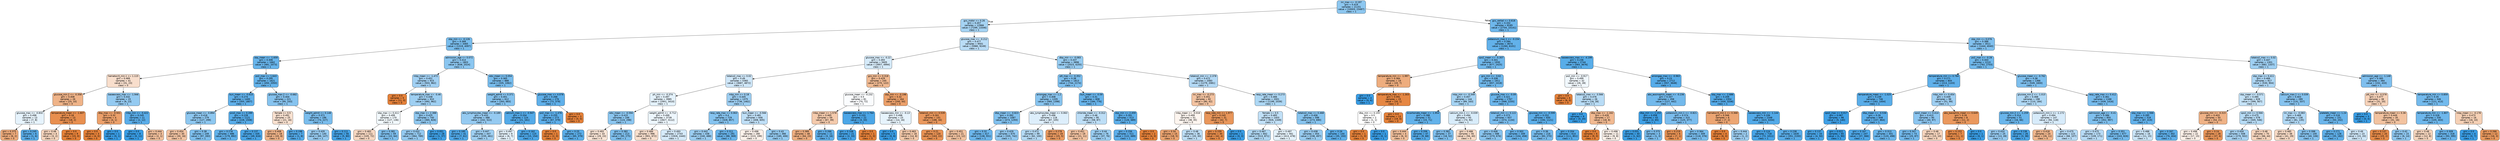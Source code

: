 digraph Tree {
node [shape=box, style="filled, rounded", color="black", fontname="helvetica"] ;
edge [fontname="helvetica"] ;
0 [label="inr_max <= -0.197\ngini = 0.419\nsamples = 21151\nvalue = [10003, 23487]\nclass = 1", fillcolor="#8dc7f0"] ;
1 [label="gcs_motor <= 0.26\ngini = 0.457\nsamples = 12966\nvalue = [7299, 13346]\nclass = 1", fillcolor="#a5d3f3"] ;
0 -> 1 [labeldistance=2.5, labelangle=45, headlabel="True"] ;
2 [label="sbp_min <= -0.126\ngini = 0.368\nsamples = 3465\nvalue = [1319, 4097]\nclass = 1", fillcolor="#79bded"] ;
1 -> 2 ;
3 [label="sbp_mean <= -1.659\ngini = 0.306\nsamples = 1662\nvalue = [481, 2073]\nclass = 1", fillcolor="#67b4eb"] ;
2 -> 3 ;
4 [label="hematocrit_min.1 <= 1.115\ngini = 0.489\nsamples = 41\nvalue = [31, 23]\nclass = 0", fillcolor="#f8decc"] ;
3 -> 4 ;
5 [label="glucose_min.2 <= -0.358\ngini = 0.408\nsamples = 26\nvalue = [25, 10]\nclass = 0", fillcolor="#efb388"] ;
4 -> 5 ;
6 [label="glucose_max <= -0.832\ngini = 0.498\nsamples = 13\nvalue = [7, 8]\nclass = 1", fillcolor="#e6f3fc"] ;
5 -> 6 ;
7 [label="gini = 0.375\nsamples = 7\nvalue = [6, 2]\nclass = 0", fillcolor="#eeab7b"] ;
6 -> 7 ;
8 [label="gini = 0.245\nsamples = 6\nvalue = [1, 6]\nclass = 1", fillcolor="#5aade9"] ;
6 -> 8 ;
9 [label="temperature_mean <= -1.607\ngini = 0.18\nsamples = 13\nvalue = [18, 2]\nclass = 0", fillcolor="#e88f4f"] ;
5 -> 9 ;
10 [label="gini = 0.48\nsamples = 4\nvalue = [3, 2]\nclass = 0", fillcolor="#f6d5bd"] ;
9 -> 10 ;
11 [label="gini = 0.0\nsamples = 9\nvalue = [15, 0]\nclass = 0", fillcolor="#e58139"] ;
9 -> 11 ;
12 [label="baseexcess_max <= -1.946\ngini = 0.432\nsamples = 15\nvalue = [6, 13]\nclass = 1", fillcolor="#94caf1"] ;
4 -> 12 ;
13 [label="dbp_max <= -0.501\ngini = 0.32\nsamples = 4\nvalue = [4, 1]\nclass = 0", fillcolor="#eca06a"] ;
12 -> 13 ;
14 [label="gini = 0.0\nsamples = 3\nvalue = [4, 0]\nclass = 0", fillcolor="#e58139"] ;
13 -> 14 ;
15 [label="gini = 0.0\nsamples = 1\nvalue = [0, 1]\nclass = 1", fillcolor="#399de5"] ;
13 -> 15 ;
16 [label="mbp_min <= -0.422\ngini = 0.245\nsamples = 11\nvalue = [2, 12]\nclass = 1", fillcolor="#5aade9"] ;
12 -> 16 ;
17 [label="gini = 0.0\nsamples = 8\nvalue = [0, 11]\nclass = 1", fillcolor="#399de5"] ;
16 -> 17 ;
18 [label="gini = 0.444\nsamples = 3\nvalue = [2, 1]\nclass = 0", fillcolor="#f2c09c"] ;
16 -> 18 ;
19 [label="po2_max <= 1.643\ngini = 0.295\nsamples = 1621\nvalue = [450, 2050]\nclass = 1", fillcolor="#64b3eb"] ;
3 -> 19 ;
20 [label="bun_mean <= -0.615\ngini = 0.274\nsamples = 1400\nvalue = [355, 1807]\nclass = 1", fillcolor="#60b0ea"] ;
19 -> 20 ;
21 [label="glucose_mean <= -0.894\ngini = 0.418\nsamples = 279\nvalue = [127, 299]\nclass = 1", fillcolor="#8dc7f0"] ;
20 -> 21 ;
22 [label="gini = 0.454\nsamples = 30\nvalue = [30, 16]\nclass = 0", fillcolor="#f3c4a3"] ;
21 -> 22 ;
23 [label="gini = 0.38\nsamples = 249\nvalue = [97, 283]\nclass = 1", fillcolor="#7dbfee"] ;
21 -> 23 ;
24 [label="pco2_max <= 0.289\ngini = 0.228\nsamples = 1121\nvalue = [228, 1508]\nclass = 1", fillcolor="#57ace9"] ;
20 -> 24 ;
25 [label="gini = 0.278\nsamples = 686\nvalue = [179, 892]\nclass = 1", fillcolor="#61b1ea"] ;
24 -> 25 ;
26 [label="gini = 0.137\nsamples = 435\nvalue = [49, 616]\nclass = 1", fillcolor="#49a5e7"] ;
24 -> 26 ;
27 [label="glucose_max.2 <= -0.682\ngini = 0.404\nsamples = 221\nvalue = [95, 243]\nclass = 1", fillcolor="#86c3ef"] ;
19 -> 27 ;
28 [label="female <= 0.5\ngini = 0.491\nsamples = 25\nvalue = [21, 16]\nclass = 0", fillcolor="#f9e1d0"] ;
27 -> 28 ;
29 [label="gini = 0.408\nsamples = 18\nvalue = [20, 8]\nclass = 0", fillcolor="#efb388"] ;
28 -> 29 ;
30 [label="gini = 0.198\nsamples = 7\nvalue = [1, 8]\nclass = 1", fillcolor="#52a9e8"] ;
28 -> 30 ;
31 [label="weight_admit <= 0.148\ngini = 0.371\nsamples = 196\nvalue = [74, 227]\nclass = 1", fillcolor="#7abded"] ;
27 -> 31 ;
32 [label="gini = 0.435\nsamples = 140\nvalue = [69, 147]\nclass = 1", fillcolor="#96cbf1"] ;
31 -> 32 ;
33 [label="gini = 0.111\nsamples = 56\nvalue = [5, 80]\nclass = 1", fillcolor="#45a3e7"] ;
31 -> 33 ;
34 [label="admission_age <= 0.072\ngini = 0.414\nsamples = 1803\nvalue = [838, 2024]\nclass = 1", fillcolor="#8bc6f0"] ;
2 -> 34 ;
35 [label="mbp_mean <= -1.472\ngini = 0.451\nsamples = 915\nvalue = [503, 962]\nclass = 1", fillcolor="#a1d0f3"] ;
34 -> 35 ;
36 [label="gini = 0.0\nsamples = 5\nvalue = [11, 0]\nclass = 0", fillcolor="#e58139"] ;
35 -> 36 ;
37 [label="temperature_max <= -0.46\ngini = 0.448\nsamples = 910\nvalue = [492, 962]\nclass = 1", fillcolor="#9ecff2"] ;
35 -> 37 ;
38 [label="sbp_max <= 0.411\ngini = 0.499\nsamples = 170\nvalue = [127, 136]\nclass = 1", fillcolor="#f2f9fd"] ;
37 -> 38 ;
39 [label="gini = 0.483\nsamples = 111\nvalue = [105, 72]\nclass = 0", fillcolor="#f7d7c1"] ;
38 -> 39 ;
40 [label="gini = 0.381\nsamples = 59\nvalue = [22, 64]\nclass = 1", fillcolor="#7dbfee"] ;
38 -> 40 ;
41 [label="sbp_max <= 2.388\ngini = 0.425\nsamples = 740\nvalue = [365, 826]\nclass = 1", fillcolor="#90c8f0"] ;
37 -> 41 ;
42 [label="gini = 0.432\nsamples = 712\nvalue = [364, 789]\nclass = 1", fillcolor="#94caf1"] ;
41 -> 42 ;
43 [label="gini = 0.051\nsamples = 28\nvalue = [1, 37]\nclass = 1", fillcolor="#3ea0e6"] ;
41 -> 43 ;
44 [label="wbc_mean <= 0.054\ngini = 0.365\nsamples = 888\nvalue = [335, 1062]\nclass = 1", fillcolor="#77bced"] ;
34 -> 44 ;
45 [label="weight_admit <= 0.371\ngini = 0.401\nsamples = 612\nvalue = [263, 683]\nclass = 1", fillcolor="#85c3ef"] ;
44 -> 45 ;
46 [label="abs_lymphocytes_mean <= -0.189\ngini = 0.433\nsamples = 488\nvalue = [242, 522]\nclass = 1", fillcolor="#95caf1"] ;
45 -> 46 ;
47 [label="gini = 0.185\nsamples = 41\nvalue = [7, 61]\nclass = 1", fillcolor="#50a8e8"] ;
46 -> 47 ;
48 [label="gini = 0.447\nsamples = 447\nvalue = [235, 461]\nclass = 1", fillcolor="#9ecff2"] ;
46 -> 48 ;
49 [label="calcium_max.1 <= -0.947\ngini = 0.204\nsamples = 124\nvalue = [21, 161]\nclass = 1", fillcolor="#53aae8"] ;
45 -> 49 ;
50 [label="gini = 0.497\nsamples = 9\nvalue = [6, 7]\nclass = 1", fillcolor="#e3f1fb"] ;
49 -> 50 ;
51 [label="gini = 0.162\nsamples = 115\nvalue = [15, 154]\nclass = 1", fillcolor="#4ca7e8"] ;
49 -> 51 ;
52 [label="glucose_max <= 4.078\ngini = 0.268\nsamples = 276\nvalue = [72, 379]\nclass = 1", fillcolor="#5fb0ea"] ;
44 -> 52 ;
53 [label="po2_max <= -1.476\ngini = 0.255\nsamples = 273\nvalue = [67, 379]\nclass = 1", fillcolor="#5caeea"] ;
52 -> 53 ;
54 [label="gini = 0.0\nsamples = 1\nvalue = [2, 0]\nclass = 0", fillcolor="#e58139"] ;
53 -> 54 ;
55 [label="gini = 0.25\nsamples = 272\nvalue = [65, 379]\nclass = 1", fillcolor="#5baee9"] ;
53 -> 55 ;
56 [label="gini = 0.0\nsamples = 3\nvalue = [5, 0]\nclass = 0", fillcolor="#e58139"] ;
52 -> 56 ;
57 [label="glucose_max <= -0.212\ngini = 0.477\nsamples = 9501\nvalue = [5980, 9249]\nclass = 1", fillcolor="#b9dcf6"] ;
1 -> 57 ;
58 [label="glucose_max <= -0.22\ngini = 0.493\nsamples = 5605\nvalue = [3957, 4994]\nclass = 1", fillcolor="#d6ebfa"] ;
57 -> 58 ;
59 [label="totalco2_max <= 0.02\ngini = 0.49\nsamples = 5360\nvalue = [3687, 4872]\nclass = 1", fillcolor="#cfe7f9"] ;
58 -> 59 ;
60 [label="ph_min <= -0.374\ngini = 0.497\nsamples = 3985\nvalue = [2951, 3410]\nclass = 1", fillcolor="#e4f2fc"] ;
59 -> 60 ;
61 [label="wbc_mean <= -0.594\ngini = 0.415\nsamples = 246\nvalue = [124, 298]\nclass = 1", fillcolor="#8bc6f0"] ;
60 -> 61 ;
62 [label="gini = 0.493\nsamples = 33\nvalue = [29, 23]\nclass = 0", fillcolor="#fae5d6"] ;
61 -> 62 ;
63 [label="gini = 0.382\nsamples = 213\nvalue = [95, 275]\nclass = 1", fillcolor="#7dbfee"] ;
61 -> 63 ;
64 [label="weight_admit <= -0.712\ngini = 0.499\nsamples = 3739\nvalue = [2827, 3112]\nclass = 1", fillcolor="#edf6fd"] ;
60 -> 64 ;
65 [label="gini = 0.489\nsamples = 996\nvalue = [901, 672]\nclass = 0", fillcolor="#f8dfcd"] ;
64 -> 65 ;
66 [label="gini = 0.493\nsamples = 2743\nvalue = [1926, 2440]\nclass = 1", fillcolor="#d5eafa"] ;
64 -> 66 ;
67 [label="mbp_min <= 0.18\ngini = 0.445\nsamples = 1375\nvalue = [736, 1462]\nclass = 1", fillcolor="#9dcef2"] ;
59 -> 67 ;
68 [label="resp_rate_max <= 0.063\ngini = 0.4\nsamples = 729\nvalue = [328, 857]\nclass = 1", fillcolor="#85c3ef"] ;
67 -> 68 ;
69 [label="gini = 0.442\nsamples = 438\nvalue = [240, 488]\nclass = 1", fillcolor="#9acdf2"] ;
68 -> 69 ;
70 [label="gini = 0.311\nsamples = 291\nvalue = [88, 369]\nclass = 1", fillcolor="#68b4eb"] ;
68 -> 70 ;
71 [label="bun_mean <= -0.566\ngini = 0.481\nsamples = 646\nvalue = [408, 605]\nclass = 1", fillcolor="#bfdff7"] ;
67 -> 71 ;
72 [label="gini = 0.498\nsamples = 280\nvalue = [223, 199]\nclass = 0", fillcolor="#fcf1ea"] ;
71 -> 72 ;
73 [label="gini = 0.43\nsamples = 366\nvalue = [185, 406]\nclass = 1", fillcolor="#93caf1"] ;
71 -> 73 ;
74 [label="gcs_min <= 0.318\ngini = 0.429\nsamples = 245\nvalue = [270, 122]\nclass = 0", fillcolor="#f1ba92"] ;
58 -> 74 ;
75 [label="glucose_mean <= -0.232\ngini = 0.5\nsamples = 81\nvalue = [70, 72]\nclass = 1", fillcolor="#fafcfe"] ;
74 -> 75 ;
76 [label="mbp_mean <= 1.578\ngini = 0.465\nsamples = 59\nvalue = [67, 39]\nclass = 0", fillcolor="#f4caac"] ;
75 -> 76 ;
77 [label="gini = 0.389\nsamples = 48\nvalue = [64, 23]\nclass = 0", fillcolor="#eeae80"] ;
76 -> 77 ;
78 [label="gini = 0.266\nsamples = 11\nvalue = [3, 16]\nclass = 1", fillcolor="#5eafea"] ;
76 -> 78 ;
79 [label="baseexcess_max <= 1.764\ngini = 0.153\nsamples = 22\nvalue = [3, 33]\nclass = 1", fillcolor="#4ba6e7"] ;
75 -> 79 ;
80 [label="gini = 0.108\nsamples = 21\nvalue = [2, 33]\nclass = 1", fillcolor="#45a3e7"] ;
79 -> 80 ;
81 [label="gini = 0.0\nsamples = 1\nvalue = [1, 0]\nclass = 0", fillcolor="#e58139"] ;
79 -> 81 ;
82 [label="sbp_min <= -0.198\ngini = 0.32\nsamples = 164\nvalue = [200, 50]\nclass = 0", fillcolor="#eca06a"] ;
74 -> 82 ;
83 [label="baseexcess_min <= -0.13\ngini = 0.498\nsamples = 23\nvalue = [14, 16]\nclass = 1", fillcolor="#e6f3fc"] ;
82 -> 83 ;
84 [label="gini = 0.0\nsamples = 5\nvalue = [0, 8]\nclass = 1", fillcolor="#399de5"] ;
83 -> 84 ;
85 [label="gini = 0.463\nsamples = 18\nvalue = [14, 8]\nclass = 0", fillcolor="#f4c9aa"] ;
83 -> 85 ;
86 [label="totalco2_min <= 0.539\ngini = 0.261\nsamples = 141\nvalue = [186, 34]\nclass = 0", fillcolor="#ea985d"] ;
82 -> 86 ;
87 [label="gini = 0.21\nsamples = 120\nvalue = [163, 22]\nclass = 0", fillcolor="#e99254"] ;
86 -> 87 ;
88 [label="gini = 0.451\nsamples = 21\nvalue = [23, 12]\nclass = 0", fillcolor="#f3c3a0"] ;
86 -> 88 ;
89 [label="dbp_min <= -0.083\ngini = 0.437\nsamples = 3896\nvalue = [2023, 4255]\nclass = 1", fillcolor="#97ccf1"] ;
57 -> 89 ;
90 [label="ptt_max <= -0.352\ngini = 0.38\nsamples = 1813\nvalue = [744, 2174]\nclass = 1", fillcolor="#7dbfee"] ;
89 -> 90 ;
91 [label="aniongap_max <= 1.2\ngini = 0.408\nsamples = 1205\nvalue = [560, 1398]\nclass = 1", fillcolor="#88c4ef"] ;
90 -> 91 ;
92 [label="dbp_mean <= -0.823\ngini = 0.392\nsamples = 1087\nvalue = [473, 1293]\nclass = 1", fillcolor="#81c1ef"] ;
91 -> 92 ;
93 [label="gini = 0.32\nsamples = 417\nvalue = [138, 551]\nclass = 1", fillcolor="#6bb6ec"] ;
92 -> 93 ;
94 [label="gini = 0.429\nsamples = 670\nvalue = [335, 742]\nclass = 1", fillcolor="#92c9f1"] ;
92 -> 94 ;
95 [label="abs_lymphocytes_mean <= 0.063\ngini = 0.496\nsamples = 118\nvalue = [87, 105]\nclass = 1", fillcolor="#ddeefb"] ;
91 -> 95 ;
96 [label="gini = 0.472\nsamples = 99\nvalue = [62, 100]\nclass = 1", fillcolor="#b4daf5"] ;
95 -> 96 ;
97 [label="gini = 0.278\nsamples = 19\nvalue = [25, 5]\nclass = 0", fillcolor="#ea9a61"] ;
95 -> 97 ;
98 [label="bun_mean <= -0.59\ngini = 0.31\nsamples = 608\nvalue = [184, 776]\nclass = 1", fillcolor="#68b4eb"] ;
90 -> 98 ;
99 [label="chloride_mean <= -0.312\ngini = 0.48\nsamples = 95\nvalue = [58, 87]\nclass = 1", fillcolor="#bddef6"] ;
98 -> 99 ;
100 [label="gini = 0.451\nsamples = 19\nvalue = [21, 11]\nclass = 0", fillcolor="#f3c3a1"] ;
99 -> 100 ;
101 [label="gini = 0.44\nsamples = 76\nvalue = [37, 76]\nclass = 1", fillcolor="#99cdf2"] ;
99 -> 101 ;
102 [label="sbp_min <= 2.459\ngini = 0.261\nsamples = 513\nvalue = [126, 689]\nclass = 1", fillcolor="#5dafea"] ;
98 -> 102 ;
103 [label="gini = 0.256\nsamples = 511\nvalue = [122, 689]\nclass = 1", fillcolor="#5caeea"] ;
102 -> 103 ;
104 [label="gini = 0.0\nsamples = 2\nvalue = [4, 0]\nclass = 0", fillcolor="#e58139"] ;
102 -> 104 ;
105 [label="totalco2_min <= -2.378\ngini = 0.472\nsamples = 2083\nvalue = [1279, 2081]\nclass = 1", fillcolor="#b3d9f5"] ;
89 -> 105 ;
106 [label="inr_max <= -0.273\ngini = 0.451\nsamples = 82\nvalue = [80, 42]\nclass = 0", fillcolor="#f3c3a1"] ;
105 -> 106 ;
107 [label="mbp_mean <= -0.016\ngini = 0.499\nsamples = 51\nvalue = [38, 35]\nclass = 0", fillcolor="#fdf5ef"] ;
106 -> 107 ;
108 [label="gini = 0.34\nsamples = 15\nvalue = [18, 5]\nclass = 0", fillcolor="#eca470"] ;
107 -> 108 ;
109 [label="gini = 0.48\nsamples = 36\nvalue = [20, 30]\nclass = 1", fillcolor="#bddef6"] ;
107 -> 109 ;
110 [label="resp_rate_min <= 1.977\ngini = 0.245\nsamples = 31\nvalue = [42, 7]\nclass = 0", fillcolor="#e9965a"] ;
106 -> 110 ;
111 [label="gini = 0.159\nsamples = 30\nvalue = [42, 4]\nclass = 0", fillcolor="#e78d4c"] ;
110 -> 111 ;
112 [label="gini = 0.0\nsamples = 1\nvalue = [0, 3]\nclass = 1", fillcolor="#399de5"] ;
110 -> 112 ;
113 [label="resp_rate_mean <= 0.273\ngini = 0.466\nsamples = 2001\nvalue = [1199, 2039]\nclass = 1", fillcolor="#add7f4"] ;
105 -> 113 ;
114 [label="female <= 0.5\ngini = 0.483\nsamples = 1403\nvalue = [926, 1349]\nclass = 1", fillcolor="#c1e0f7"] ;
113 -> 114 ;
115 [label="gini = 0.467\nsamples = 842\nvalue = [513, 871]\nclass = 1", fillcolor="#aed7f4"] ;
114 -> 115 ;
116 [label="gini = 0.497\nsamples = 561\nvalue = [413, 478]\nclass = 1", fillcolor="#e4f2fb"] ;
114 -> 116 ;
117 [label="totalco2_max <= 0.468\ngini = 0.406\nsamples = 598\nvalue = [273, 690]\nclass = 1", fillcolor="#87c4ef"] ;
113 -> 117 ;
118 [label="gini = 0.438\nsamples = 454\nvalue = [238, 497]\nclass = 1", fillcolor="#98ccf1"] ;
117 -> 118 ;
119 [label="gini = 0.26\nsamples = 144\nvalue = [35, 193]\nclass = 1", fillcolor="#5dafea"] ;
117 -> 119 ;
120 [label="gcs_verbal <= 0.618\ngini = 0.332\nsamples = 8185\nvalue = [2704, 10141]\nclass = 1", fillcolor="#6eb7ec"] ;
0 -> 120 [labeldistance=2.5, labelangle=-45, headlabel="False"] ;
121 [label="potassium_max.1 <= -0.154\ngini = 0.284\nsamples = 4674\nvalue = [1260, 6101]\nclass = 1", fillcolor="#62b1ea"] ;
120 -> 121 ;
122 [label="spo2_mean <= -5.307\ngini = 0.341\nsamples = 1930\nvalue = [677, 2425]\nclass = 1", fillcolor="#70b8ec"] ;
121 -> 122 ;
123 [label="temperature_min <= -1.997\ngini = 0.384\nsamples = 19\nvalue = [20, 7]\nclass = 0", fillcolor="#eead7e"] ;
122 -> 123 ;
124 [label="gini = 0.0\nsamples = 4\nvalue = [0, 6]\nclass = 1", fillcolor="#399de5"] ;
123 -> 124 ;
125 [label="temperature_max <= -1.303\ngini = 0.091\nsamples = 15\nvalue = [20, 1]\nclass = 0", fillcolor="#e68743"] ;
123 -> 125 ;
126 [label="dbp_min <= 0.155\ngini = 0.5\nsamples = 2\nvalue = [1, 1]\nclass = 0", fillcolor="#ffffff"] ;
125 -> 126 ;
127 [label="gini = 0.0\nsamples = 1\nvalue = [1, 0]\nclass = 0", fillcolor="#e58139"] ;
126 -> 127 ;
128 [label="gini = 0.0\nsamples = 1\nvalue = [0, 1]\nclass = 1", fillcolor="#399de5"] ;
126 -> 128 ;
129 [label="gini = 0.0\nsamples = 13\nvalue = [19, 0]\nclass = 0", fillcolor="#e58139"] ;
125 -> 129 ;
130 [label="gcs_min <= -3.62\ngini = 0.336\nsamples = 1911\nvalue = [657, 2418]\nclass = 1", fillcolor="#6fb8ec"] ;
122 -> 130 ;
131 [label="mbp_min <= -0.349\ngini = 0.457\nsamples = 144\nvalue = [89, 163]\nclass = 1", fillcolor="#a5d3f3"] ;
130 -> 131 ;
132 [label="bicarbonate_mean <= -1.954\ngini = 0.288\nsamples = 51\nvalue = [15, 71]\nclass = 1", fillcolor="#63b2ea"] ;
131 -> 132 ;
133 [label="gini = 0.444\nsamples = 4\nvalue = [6, 3]\nclass = 0", fillcolor="#f2c09c"] ;
132 -> 133 ;
134 [label="gini = 0.206\nsamples = 47\nvalue = [9, 68]\nclass = 1", fillcolor="#53aae8"] ;
132 -> 134 ;
135 [label="calcium_min.1 <= -0.039\ngini = 0.494\nsamples = 93\nvalue = [74, 92]\nclass = 1", fillcolor="#d8ecfa"] ;
131 -> 135 ;
136 [label="gini = 0.382\nsamples = 37\nvalue = [18, 52]\nclass = 1", fillcolor="#7ebfee"] ;
135 -> 136 ;
137 [label="gini = 0.486\nsamples = 56\nvalue = [56, 40]\nclass = 0", fillcolor="#f8dbc6"] ;
135 -> 137 ;
138 [label="glucose_max <= -0.09\ngini = 0.321\nsamples = 1767\nvalue = [568, 2255]\nclass = 1", fillcolor="#6bb6ec"] ;
130 -> 138 ;
139 [label="totalco2_min <= 0.122\ngini = 0.373\nsamples = 937\nvalue = [374, 1134]\nclass = 1", fillcolor="#7abdee"] ;
138 -> 139 ;
140 [label="gini = 0.408\nsamples = 588\nvalue = [270, 676]\nclass = 1", fillcolor="#88c4ef"] ;
139 -> 140 ;
141 [label="gini = 0.302\nsamples = 349\nvalue = [104, 458]\nclass = 1", fillcolor="#66b3eb"] ;
139 -> 141 ;
142 [label="glucose_min <= -0.599\ngini = 0.252\nsamples = 830\nvalue = [194, 1121]\nclass = 1", fillcolor="#5baee9"] ;
138 -> 142 ;
143 [label="gini = 0.36\nsamples = 216\nvalue = [83, 270]\nclass = 1", fillcolor="#76bbed"] ;
142 -> 143 ;
144 [label="gini = 0.204\nsamples = 614\nvalue = [111, 851]\nclass = 1", fillcolor="#53aae8"] ;
142 -> 144 ;
145 [label="baseexcess_max <= -4.199\ngini = 0.236\nsamples = 2744\nvalue = [583, 3676]\nclass = 1", fillcolor="#58ade9"] ;
121 -> 145 ;
146 [label="po2_min <= -0.917\ngini = 0.499\nsamples = 32\nvalue = [26, 28]\nclass = 1", fillcolor="#f1f8fd"] ;
145 -> 146 ;
147 [label="gini = 0.0\nsamples = 6\nvalue = [8, 0]\nclass = 0", fillcolor="#e58139"] ;
146 -> 147 ;
148 [label="totalco2_max <= -3.566\ngini = 0.476\nsamples = 26\nvalue = [18, 28]\nclass = 1", fillcolor="#b8dcf6"] ;
146 -> 148 ;
149 [label="gini = 0.0\nsamples = 9\nvalue = [0, 20]\nclass = 1", fillcolor="#399de5"] ;
148 -> 149 ;
150 [label="dbp_max <= -1.162\ngini = 0.426\nsamples = 17\nvalue = [18, 8]\nclass = 0", fillcolor="#f1b991"] ;
148 -> 150 ;
151 [label="gini = 0.0\nsamples = 6\nvalue = [9, 0]\nclass = 0", fillcolor="#e58139"] ;
150 -> 151 ;
152 [label="gini = 0.498\nsamples = 11\nvalue = [9, 8]\nclass = 0", fillcolor="#fcf1e9"] ;
150 -> 152 ;
153 [label="aniongap_max <= -0.963\ngini = 0.23\nsamples = 2712\nvalue = [557, 3648]\nclass = 1", fillcolor="#57ace9"] ;
145 -> 153 ;
154 [label="abs_eosinophils_mean <= -0.236\ngini = 0.347\nsamples = 358\nvalue = [127, 442]\nclass = 1", fillcolor="#72b9ec"] ;
153 -> 154 ;
155 [label="dbp_min <= 1.153\ngini = 0.058\nsamples = 43\nvalue = [2, 65]\nclass = 1", fillcolor="#3fa0e6"] ;
154 -> 155 ;
156 [label="gini = 0.031\nsamples = 40\nvalue = [1, 62]\nclass = 1", fillcolor="#3c9fe5"] ;
155 -> 156 ;
157 [label="gini = 0.375\nsamples = 3\nvalue = [1, 3]\nclass = 1", fillcolor="#7bbeee"] ;
155 -> 157 ;
158 [label="potassium_min.1 <= -0.821\ngini = 0.374\nsamples = 315\nvalue = [125, 377]\nclass = 1", fillcolor="#7bbdee"] ;
154 -> 158 ;
159 [label="gini = 0.219\nsamples = 6\nvalue = [7, 1]\nclass = 0", fillcolor="#e99355"] ;
158 -> 159 ;
160 [label="gini = 0.364\nsamples = 309\nvalue = [118, 376]\nclass = 1", fillcolor="#77bced"] ;
158 -> 160 ;
161 [label="sbp_max <= -2.686\ngini = 0.209\nsamples = 2354\nvalue = [430, 3206]\nclass = 1", fillcolor="#54aae8"] ;
153 -> 161 ;
162 [label="hematocrit_min.1 <= 0.368\ngini = 0.346\nsamples = 6\nvalue = [7, 2]\nclass = 0", fillcolor="#eca572"] ;
161 -> 162 ;
163 [label="gini = 0.0\nsamples = 4\nvalue = [6, 0]\nclass = 0", fillcolor="#e58139"] ;
162 -> 163 ;
164 [label="gini = 0.444\nsamples = 2\nvalue = [1, 2]\nclass = 1", fillcolor="#9ccef2"] ;
162 -> 164 ;
165 [label="baseexcess_min <= -1.144\ngini = 0.206\nsamples = 2348\nvalue = [423, 3204]\nclass = 1", fillcolor="#53aae8"] ;
161 -> 165 ;
166 [label="gini = 0.124\nsamples = 718\nvalue = [72, 1011]\nclass = 1", fillcolor="#47a4e7"] ;
165 -> 166 ;
167 [label="gini = 0.238\nsamples = 1630\nvalue = [351, 2193]\nclass = 1", fillcolor="#59ade9"] ;
165 -> 167 ;
168 [label="sbp_min <= 0.076\ngini = 0.388\nsamples = 3511\nvalue = [1444, 4040]\nclass = 1", fillcolor="#80c0ee"] ;
120 -> 168 ;
169 [label="po2_max <= -0.28\ngini = 0.343\nsamples = 2210\nvalue = [762, 2703]\nclass = 1", fillcolor="#71b9ec"] ;
168 -> 169 ;
170 [label="temperature_min <= 0.784\ngini = 0.271\nsamples = 844\nvalue = [213, 1103]\nclass = 1", fillcolor="#5fb0ea"] ;
169 -> 170 ;
171 [label="temperature_mean <= -1.025\ngini = 0.239\nsamples = 746\nvalue = [162, 1004]\nclass = 1", fillcolor="#59ade9"] ;
170 -> 171 ;
172 [label="spo2_max <= 0.017\ngini = 0.067\nsamples = 98\nvalue = [5, 140]\nclass = 1", fillcolor="#40a0e6"] ;
171 -> 172 ;
173 [label="gini = 0.137\nsamples = 33\nvalue = [4, 50]\nclass = 1", fillcolor="#49a5e7"] ;
172 -> 173 ;
174 [label="gini = 0.022\nsamples = 65\nvalue = [1, 90]\nclass = 1", fillcolor="#3b9ee5"] ;
172 -> 174 ;
175 [label="dbp_mean <= -0.536\ngini = 0.26\nsamples = 648\nvalue = [157, 864]\nclass = 1", fillcolor="#5dafea"] ;
171 -> 175 ;
176 [label="gini = 0.167\nsamples = 247\nvalue = [37, 366]\nclass = 1", fillcolor="#4da7e8"] ;
175 -> 176 ;
177 [label="gini = 0.313\nsamples = 401\nvalue = [120, 498]\nclass = 1", fillcolor="#69b5eb"] ;
175 -> 177 ;
178 [label="mbp_min <= 0.454\ngini = 0.449\nsamples = 98\nvalue = [51, 99]\nclass = 1", fillcolor="#9fcff2"] ;
170 -> 178 ;
179 [label="spo2_mean <= 0.414\ngini = 0.413\nsamples = 90\nvalue = [40, 97]\nclass = 1", fillcolor="#8bc5f0"] ;
178 -> 179 ;
180 [label="gini = 0.347\nsamples = 73\nvalue = [25, 87]\nclass = 1", fillcolor="#72b9ec"] ;
179 -> 180 ;
181 [label="gini = 0.48\nsamples = 17\nvalue = [15, 10]\nclass = 0", fillcolor="#f6d5bd"] ;
179 -> 181 ;
182 [label="abs_basophils_mean <= 0.649\ngini = 0.26\nsamples = 8\nvalue = [11, 2]\nclass = 0", fillcolor="#ea985d"] ;
178 -> 182 ;
183 [label="gini = 0.153\nsamples = 7\nvalue = [11, 1]\nclass = 0", fillcolor="#e78c4b"] ;
182 -> 183 ;
184 [label="gini = 0.0\nsamples = 1\nvalue = [0, 1]\nclass = 1", fillcolor="#399de5"] ;
182 -> 184 ;
185 [label="glucose_mean <= -0.762\ngini = 0.38\nsamples = 1366\nvalue = [549, 1600]\nclass = 1", fillcolor="#7dbfee"] ;
169 -> 185 ;
186 [label="glucose_min.2 <= -1.015\ngini = 0.468\nsamples = 198\nvalue = [110, 184]\nclass = 1", fillcolor="#afd8f5"] ;
185 -> 186 ;
187 [label="glucose_min.2 <= -1.259\ngini = 0.314\nsamples = 51\nvalue = [16, 66]\nclass = 1", fillcolor="#69b5eb"] ;
186 -> 187 ;
188 [label="gini = 0.433\nsamples = 25\nvalue = [13, 28]\nclass = 1", fillcolor="#95caf1"] ;
187 -> 188 ;
189 [label="gini = 0.136\nsamples = 26\nvalue = [3, 38]\nclass = 1", fillcolor="#49a5e7"] ;
187 -> 189 ;
190 [label="potassium_min.1 <= -1.172\ngini = 0.494\nsamples = 147\nvalue = [94, 118]\nclass = 1", fillcolor="#d7ebfa"] ;
186 -> 190 ;
191 [label="gini = 0.418\nsamples = 24\nvalue = [26, 11]\nclass = 0", fillcolor="#f0b68d"] ;
190 -> 191 ;
192 [label="gini = 0.475\nsamples = 123\nvalue = [68, 107]\nclass = 1", fillcolor="#b7dbf6"] ;
190 -> 192 ;
193 [label="resp_rate_max <= 0.412\ngini = 0.361\nsamples = 1168\nvalue = [439, 1416]\nclass = 1", fillcolor="#76bbed"] ;
185 -> 193 ;
194 [label="admission_age <= -0.41\ngini = 0.386\nsamples = 850\nvalue = [352, 997]\nclass = 1", fillcolor="#7fc0ee"] ;
193 -> 194 ;
195 [label="gini = 0.475\nsamples = 173\nvalue = [109, 171]\nclass = 1", fillcolor="#b7dbf6"] ;
194 -> 195 ;
196 [label="gini = 0.351\nsamples = 677\nvalue = [243, 826]\nclass = 1", fillcolor="#73baed"] ;
194 -> 196 ;
197 [label="sbp_max <= -1.566\ngini = 0.285\nsamples = 318\nvalue = [87, 419]\nclass = 1", fillcolor="#62b1ea"] ;
193 -> 197 ;
198 [label="gini = 0.488\nsamples = 16\nvalue = [11, 15]\nclass = 1", fillcolor="#cae5f8"] ;
197 -> 198 ;
199 [label="gini = 0.267\nsamples = 302\nvalue = [76, 404]\nclass = 1", fillcolor="#5eafea"] ;
197 -> 199 ;
200 [label="totalco2_max <= 0.02\ngini = 0.447\nsamples = 1301\nvalue = [682, 1337]\nclass = 1", fillcolor="#9ecff2"] ;
168 -> 200 ;
201 [label="sbp_max <= 0.411\ngini = 0.466\nsamples = 917\nvalue = [530, 904]\nclass = 1", fillcolor="#add6f4"] ;
200 -> 201 ;
202 [label="sbp_mean <= -0.571\ngini = 0.485\nsamples = 628\nvalue = [399, 567]\nclass = 1", fillcolor="#c4e2f7"] ;
201 -> 202 ;
203 [label="glucose_min <= -0.315\ngini = 0.403\nsamples = 50\nvalue = [54, 21]\nclass = 0", fillcolor="#efb286"] ;
202 -> 203 ;
204 [label="gini = 0.498\nsamples = 22\nvalue = [17, 15]\nclass = 0", fillcolor="#fcf0e8"] ;
203 -> 204 ;
205 [label="gini = 0.24\nsamples = 28\nvalue = [37, 6]\nclass = 0", fillcolor="#e99559"] ;
203 -> 205 ;
206 [label="spo2_min <= 0.566\ngini = 0.475\nsamples = 578\nvalue = [345, 546]\nclass = 1", fillcolor="#b6dbf5"] ;
202 -> 206 ;
207 [label="gini = 0.459\nsamples = 508\nvalue = [279, 502]\nclass = 1", fillcolor="#a7d3f3"] ;
206 -> 207 ;
208 [label="gini = 0.48\nsamples = 70\nvalue = [66, 44]\nclass = 0", fillcolor="#f6d5bd"] ;
206 -> 208 ;
209 [label="calcium_max.1 <= 0.039\ngini = 0.403\nsamples = 289\nvalue = [131, 337]\nclass = 1", fillcolor="#86c3ef"] ;
201 -> 209 ;
210 [label="inr_max <= -0.083\ngini = 0.469\nsamples = 138\nvalue = [81, 135]\nclass = 1", fillcolor="#b0d8f5"] ;
209 -> 210 ;
211 [label="gini = 0.485\nsamples = 38\nvalue = [41, 29]\nclass = 0", fillcolor="#f7dac5"] ;
210 -> 211 ;
212 [label="gini = 0.398\nsamples = 100\nvalue = [40, 106]\nclass = 1", fillcolor="#84c2ef"] ;
210 -> 212 ;
213 [label="platelets_mean <= 1.24\ngini = 0.318\nsamples = 151\nvalue = [50, 202]\nclass = 1", fillcolor="#6ab5eb"] ;
209 -> 213 ;
214 [label="gini = 0.271\nsamples = 128\nvalue = [35, 182]\nclass = 1", fillcolor="#5fb0ea"] ;
213 -> 214 ;
215 [label="gini = 0.49\nsamples = 23\nvalue = [15, 20]\nclass = 1", fillcolor="#cee6f8"] ;
213 -> 215 ;
216 [label="admission_age <= -1.148\ngini = 0.385\nsamples = 384\nvalue = [152, 433]\nclass = 1", fillcolor="#7fbfee"] ;
200 -> 216 ;
217 [label="ptt_min <= -0.578\ngini = 0.477\nsamples = 38\nvalue = [31, 20]\nclass = 0", fillcolor="#f6d2b9"] ;
216 -> 217 ;
218 [label="gini = 0.0\nsamples = 3\nvalue = [0, 4]\nclass = 1", fillcolor="#399de5"] ;
217 -> 218 ;
219 [label="temperature_mean <= 0.36\ngini = 0.449\nsamples = 35\nvalue = [31, 16]\nclass = 0", fillcolor="#f2c29f"] ;
217 -> 219 ;
220 [label="gini = 0.137\nsamples = 20\nvalue = [25, 2]\nclass = 0", fillcolor="#e78b49"] ;
219 -> 220 ;
221 [label="gini = 0.42\nsamples = 15\nvalue = [6, 14]\nclass = 1", fillcolor="#8ec7f0"] ;
219 -> 221 ;
222 [label="temperature_min <= 0.859\ngini = 0.35\nsamples = 346\nvalue = [121, 413]\nclass = 1", fillcolor="#73baed"] ;
216 -> 222 ;
223 [label="temperature_min <= -1.807\ngini = 0.328\nsamples = 330\nvalue = [105, 403]\nclass = 1", fillcolor="#6db7ec"] ;
222 -> 223 ;
224 [label="gini = 0.48\nsamples = 12\nvalue = [12, 8]\nclass = 0", fillcolor="#f6d5bd"] ;
223 -> 224 ;
225 [label="gini = 0.309\nsamples = 318\nvalue = [93, 395]\nclass = 1", fillcolor="#68b4eb"] ;
223 -> 225 ;
226 [label="mbp_mean <= -0.178\ngini = 0.473\nsamples = 16\nvalue = [16, 10]\nclass = 0", fillcolor="#f5d0b5"] ;
222 -> 226 ;
227 [label="gini = 0.0\nsamples = 4\nvalue = [0, 7]\nclass = 1", fillcolor="#399de5"] ;
226 -> 227 ;
228 [label="gini = 0.266\nsamples = 12\nvalue = [16, 3]\nclass = 0", fillcolor="#ea995e"] ;
226 -> 228 ;
}